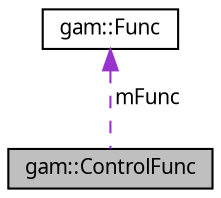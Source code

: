 digraph "gam::ControlFunc"
{
 // LATEX_PDF_SIZE
  bgcolor="transparent";
  edge [fontname="FreeSans.ttf",fontsize="10",labelfontname="FreeSans.ttf",labelfontsize="10"];
  node [fontname="FreeSans.ttf",fontsize="10",shape=record];
  Node1 [label="gam::ControlFunc",height=0.2,width=0.4,color="black", fillcolor="grey75", style="filled", fontcolor="black",tooltip="A function that can be delayed and/or repeated periodically."];
  Node2 -> Node1 [dir="back",color="darkorchid3",fontsize="10",style="dashed",label=" mFunc" ,fontname="FreeSans.ttf"];
  Node2 [label="gam::Func",height=0.2,width=0.4,color="black",URL="$classgam_1_1_func.html",tooltip="Deferrable function."];
}

